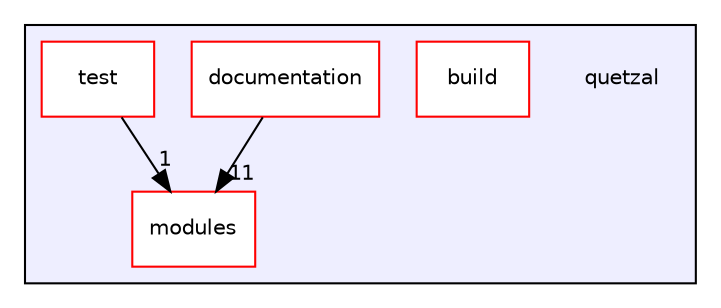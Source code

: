digraph "quetzal" {
  compound=true
  node [ fontsize="10", fontname="Helvetica"];
  edge [ labelfontsize="10", labelfontname="Helvetica"];
  subgraph clusterdir_7a530fcd76992b240c6a9d220f470266 {
    graph [ bgcolor="#eeeeff", pencolor="black", label="" URL="dir_7a530fcd76992b240c6a9d220f470266.html"];
    dir_7a530fcd76992b240c6a9d220f470266 [shape=plaintext label="quetzal"];
    dir_060f8aa27afcef9df86429bf4a782ee2 [shape=box label="build" color="red" fillcolor="white" style="filled" URL="dir_060f8aa27afcef9df86429bf4a782ee2.html"];
    dir_6b73199a94c34bc35836b02c35b0ca28 [shape=box label="documentation" color="red" fillcolor="white" style="filled" URL="dir_6b73199a94c34bc35836b02c35b0ca28.html"];
    dir_452d8c588a01d0d9b6358ca147e46c83 [shape=box label="modules" color="red" fillcolor="white" style="filled" URL="dir_452d8c588a01d0d9b6358ca147e46c83.html"];
    dir_e5a631f48f6e8bcd2be6c6a97c650e81 [shape=box label="test" color="red" fillcolor="white" style="filled" URL="dir_e5a631f48f6e8bcd2be6c6a97c650e81.html"];
  }
  dir_6b73199a94c34bc35836b02c35b0ca28->dir_452d8c588a01d0d9b6358ca147e46c83 [headlabel="11", labeldistance=1.5 headhref="dir_000008_000001.html"];
  dir_e5a631f48f6e8bcd2be6c6a97c650e81->dir_452d8c588a01d0d9b6358ca147e46c83 [headlabel="1", labeldistance=1.5 headhref="dir_000013_000001.html"];
}
